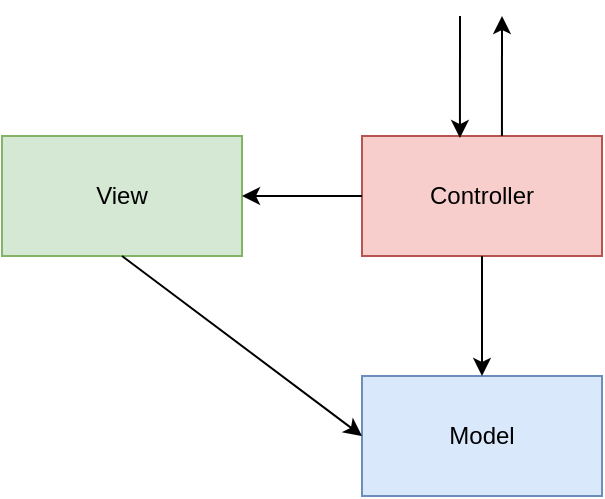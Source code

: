 <mxfile version="12.9.9" type="device"><diagram id="uY_UWCFeDz2t4meejj07" name="Page-1"><mxGraphModel dx="1106" dy="911" grid="1" gridSize="10" guides="1" tooltips="1" connect="1" arrows="1" fold="1" page="1" pageScale="1" pageWidth="827" pageHeight="1169" math="0" shadow="0"><root><mxCell id="0"/><mxCell id="1" parent="0"/><mxCell id="4rD40gEnJ5MMUJ6Y7uFW-1" value="Model" style="rounded=0;whiteSpace=wrap;html=1;fillColor=#dae8fc;strokeColor=#6c8ebf;" vertex="1" parent="1"><mxGeometry x="440" y="440" width="120" height="60" as="geometry"/></mxCell><mxCell id="4rD40gEnJ5MMUJ6Y7uFW-2" value="View" style="rounded=0;whiteSpace=wrap;html=1;fillColor=#d5e8d4;strokeColor=#82b366;" vertex="1" parent="1"><mxGeometry x="260" y="320" width="120" height="60" as="geometry"/></mxCell><mxCell id="4rD40gEnJ5MMUJ6Y7uFW-3" value="Controller" style="rounded=0;whiteSpace=wrap;html=1;fillColor=#f8cecc;strokeColor=#b85450;gradientColor=none;" vertex="1" parent="1"><mxGeometry x="440" y="320" width="120" height="60" as="geometry"/></mxCell><mxCell id="4rD40gEnJ5MMUJ6Y7uFW-4" value="" style="endArrow=none;startArrow=classic;html=1;entryX=0.5;entryY=1;entryDx=0;entryDy=0;exitX=0.5;exitY=0;exitDx=0;exitDy=0;startFill=1;endFill=0;" edge="1" parent="1" source="4rD40gEnJ5MMUJ6Y7uFW-1" target="4rD40gEnJ5MMUJ6Y7uFW-3"><mxGeometry width="50" height="50" relative="1" as="geometry"><mxPoint x="360" y="510" as="sourcePoint"/><mxPoint x="410" y="460" as="targetPoint"/></mxGeometry></mxCell><mxCell id="4rD40gEnJ5MMUJ6Y7uFW-5" value="" style="endArrow=classic;startArrow=none;html=1;entryX=1;entryY=0.5;entryDx=0;entryDy=0;exitX=0;exitY=0.5;exitDx=0;exitDy=0;startFill=0;" edge="1" parent="1" source="4rD40gEnJ5MMUJ6Y7uFW-3" target="4rD40gEnJ5MMUJ6Y7uFW-2"><mxGeometry width="50" height="50" relative="1" as="geometry"><mxPoint x="510" y="450" as="sourcePoint"/><mxPoint x="510" y="390" as="targetPoint"/></mxGeometry></mxCell><mxCell id="4rD40gEnJ5MMUJ6Y7uFW-6" value="" style="endArrow=none;startArrow=classic;html=1;entryX=0.5;entryY=1;entryDx=0;entryDy=0;exitX=0;exitY=0.5;exitDx=0;exitDy=0;startFill=1;endFill=0;" edge="1" parent="1" source="4rD40gEnJ5MMUJ6Y7uFW-1" target="4rD40gEnJ5MMUJ6Y7uFW-2"><mxGeometry width="50" height="50" relative="1" as="geometry"><mxPoint x="250" y="520" as="sourcePoint"/><mxPoint x="300" y="470" as="targetPoint"/></mxGeometry></mxCell><mxCell id="4rD40gEnJ5MMUJ6Y7uFW-7" value="" style="endArrow=none;startArrow=classic;html=1;exitX=0.408;exitY=0.017;exitDx=0;exitDy=0;endFill=0;exitPerimeter=0;" edge="1" parent="1" source="4rD40gEnJ5MMUJ6Y7uFW-3"><mxGeometry width="50" height="50" relative="1" as="geometry"><mxPoint x="520" y="260" as="sourcePoint"/><mxPoint x="489" y="260" as="targetPoint"/></mxGeometry></mxCell><mxCell id="4rD40gEnJ5MMUJ6Y7uFW-8" value="" style="endArrow=classic;startArrow=none;html=1;exitX=0.583;exitY=0;exitDx=0;exitDy=0;startFill=0;exitPerimeter=0;" edge="1" parent="1" source="4rD40gEnJ5MMUJ6Y7uFW-3"><mxGeometry width="50" height="50" relative="1" as="geometry"><mxPoint x="570" y="310" as="sourcePoint"/><mxPoint x="510" y="260" as="targetPoint"/></mxGeometry></mxCell></root></mxGraphModel></diagram></mxfile>